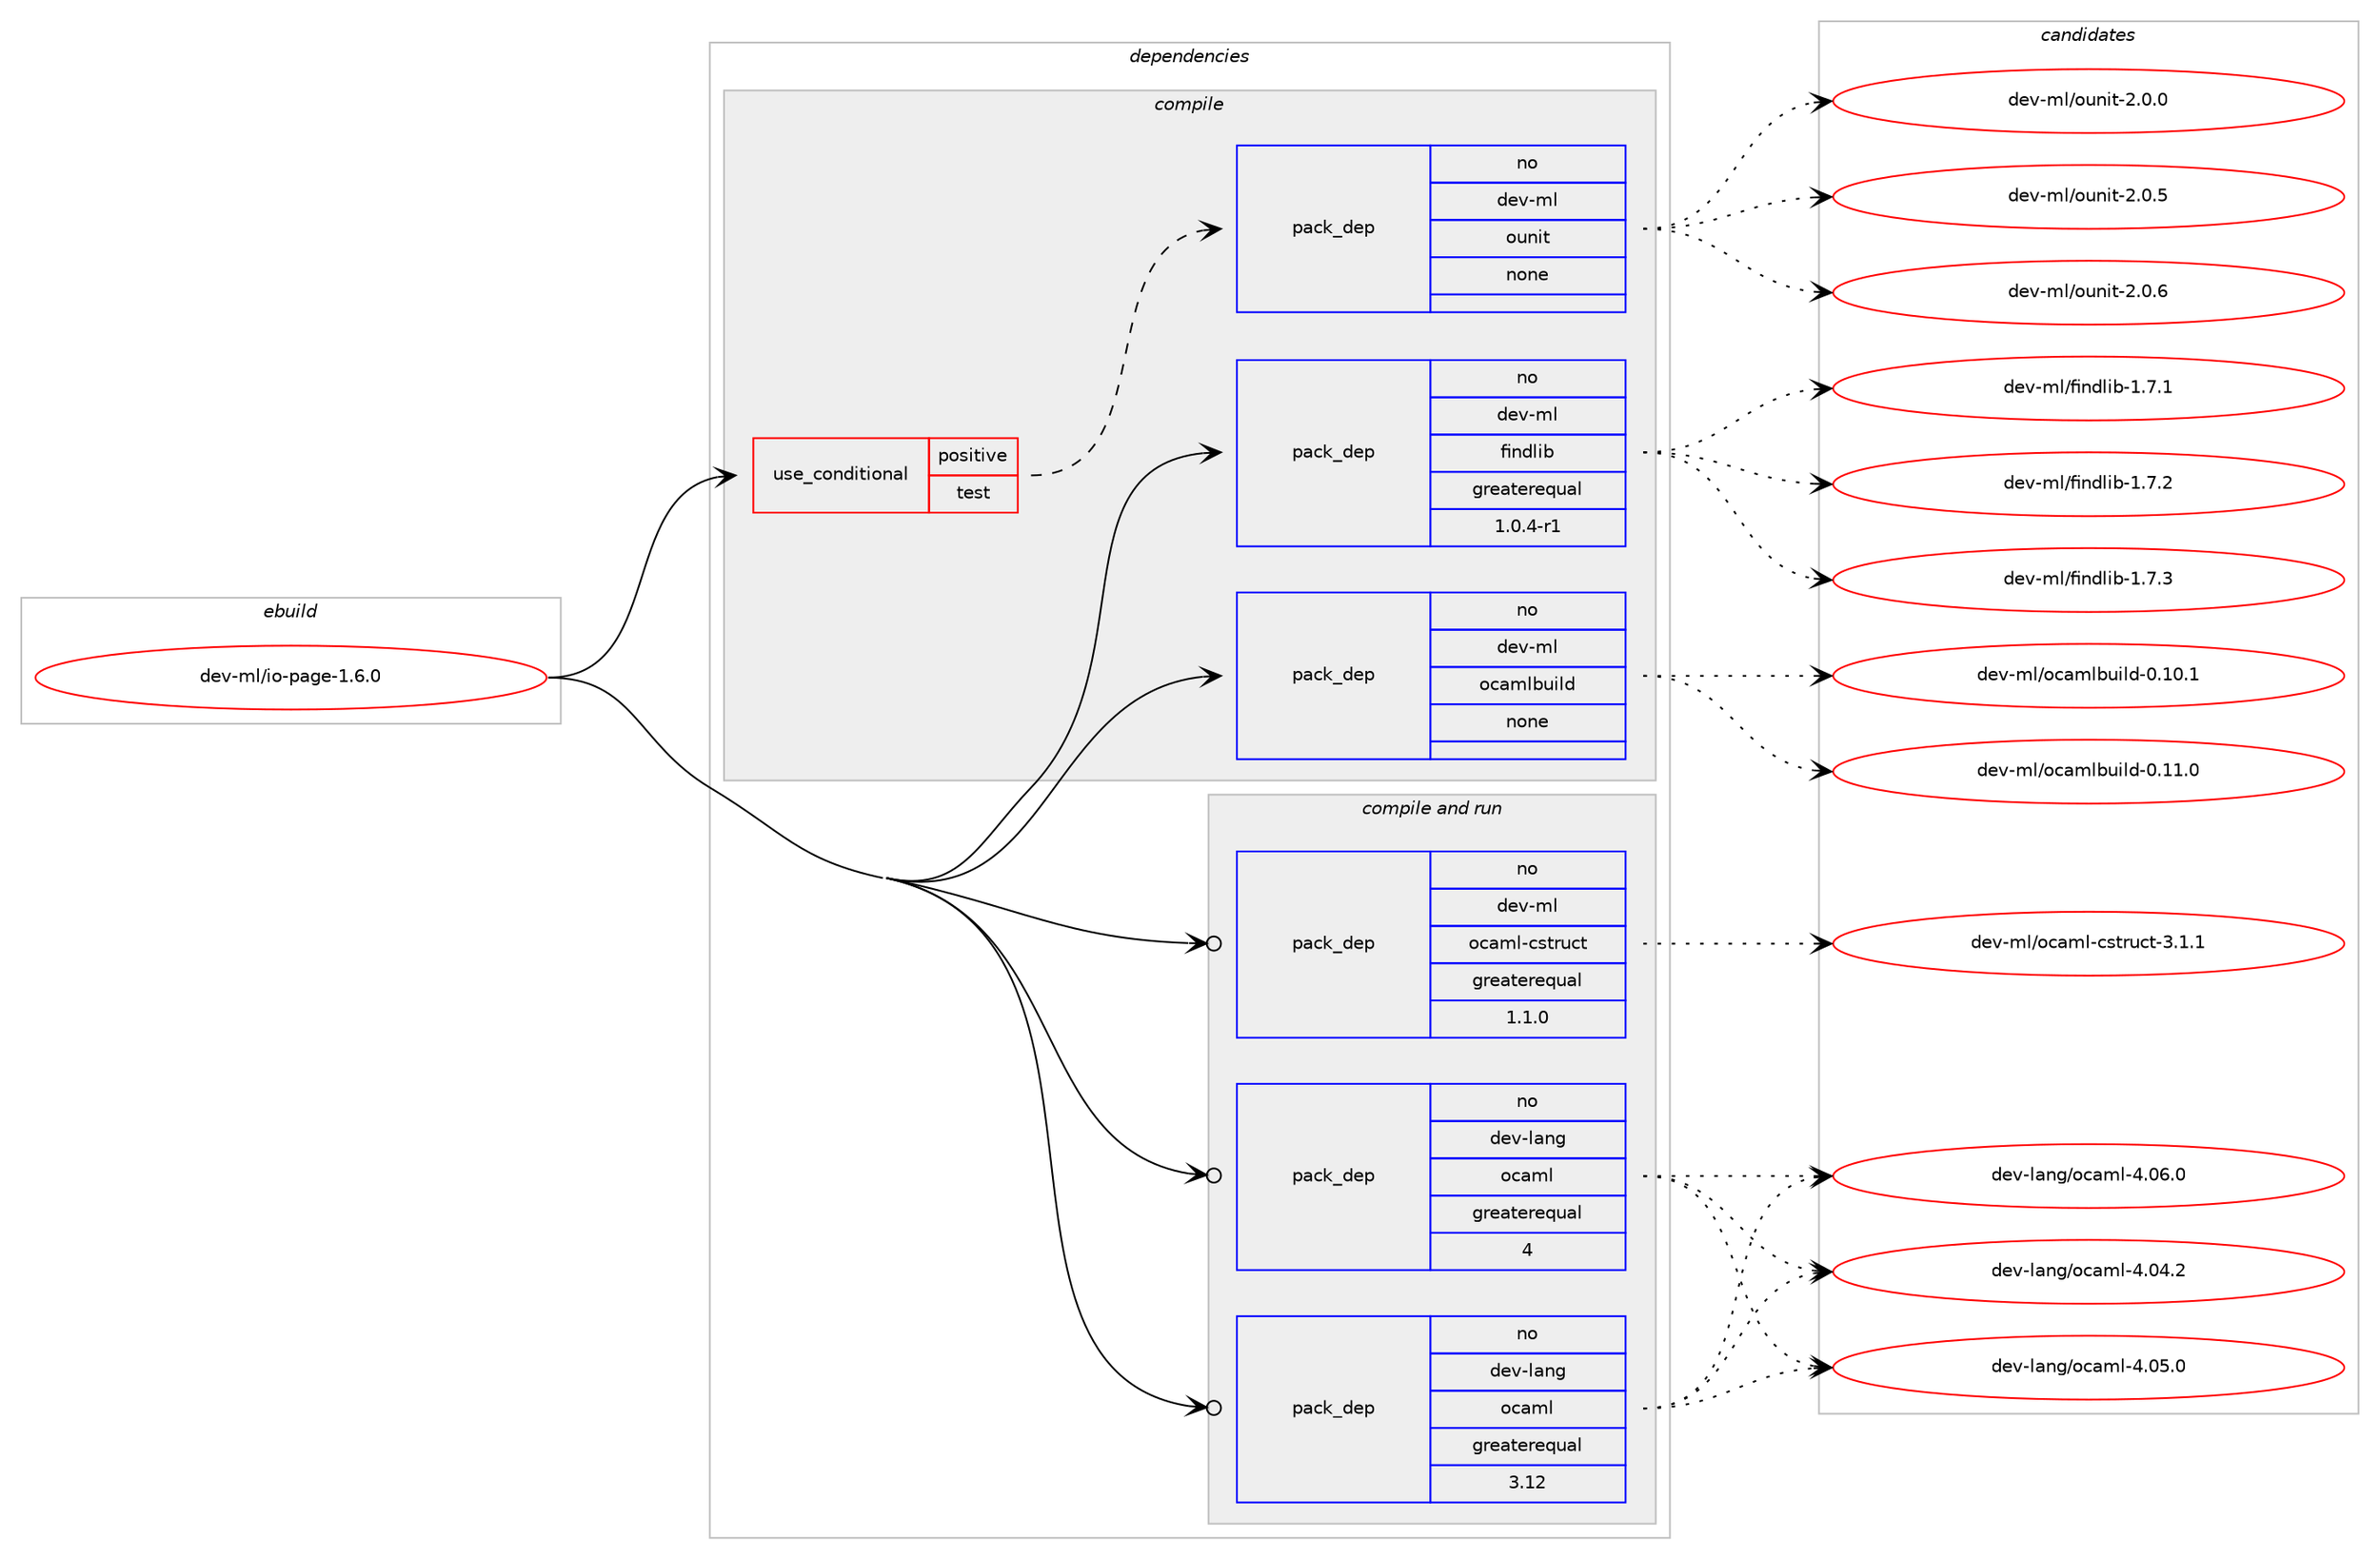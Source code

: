 digraph prolog {

# *************
# Graph options
# *************

newrank=true;
concentrate=true;
compound=true;
graph [rankdir=LR,fontname=Helvetica,fontsize=10,ranksep=1.5];#, ranksep=2.5, nodesep=0.2];
edge  [arrowhead=vee];
node  [fontname=Helvetica,fontsize=10];

# **********
# The ebuild
# **********

subgraph cluster_leftcol {
color=gray;
rank=same;
label=<<i>ebuild</i>>;
id [label="dev-ml/io-page-1.6.0", color=red, width=4, href="../dev-ml/io-page-1.6.0.svg"];
}

# ****************
# The dependencies
# ****************

subgraph cluster_midcol {
color=gray;
label=<<i>dependencies</i>>;
subgraph cluster_compile {
fillcolor="#eeeeee";
style=filled;
label=<<i>compile</i>>;
subgraph cond26478 {
dependency122507 [label=<<TABLE BORDER="0" CELLBORDER="1" CELLSPACING="0" CELLPADDING="4"><TR><TD ROWSPAN="3" CELLPADDING="10">use_conditional</TD></TR><TR><TD>positive</TD></TR><TR><TD>test</TD></TR></TABLE>>, shape=none, color=red];
subgraph pack92401 {
dependency122508 [label=<<TABLE BORDER="0" CELLBORDER="1" CELLSPACING="0" CELLPADDING="4" WIDTH="220"><TR><TD ROWSPAN="6" CELLPADDING="30">pack_dep</TD></TR><TR><TD WIDTH="110">no</TD></TR><TR><TD>dev-ml</TD></TR><TR><TD>ounit</TD></TR><TR><TD>none</TD></TR><TR><TD></TD></TR></TABLE>>, shape=none, color=blue];
}
dependency122507:e -> dependency122508:w [weight=20,style="dashed",arrowhead="vee"];
}
id:e -> dependency122507:w [weight=20,style="solid",arrowhead="vee"];
subgraph pack92402 {
dependency122509 [label=<<TABLE BORDER="0" CELLBORDER="1" CELLSPACING="0" CELLPADDING="4" WIDTH="220"><TR><TD ROWSPAN="6" CELLPADDING="30">pack_dep</TD></TR><TR><TD WIDTH="110">no</TD></TR><TR><TD>dev-ml</TD></TR><TR><TD>findlib</TD></TR><TR><TD>greaterequal</TD></TR><TR><TD>1.0.4-r1</TD></TR></TABLE>>, shape=none, color=blue];
}
id:e -> dependency122509:w [weight=20,style="solid",arrowhead="vee"];
subgraph pack92403 {
dependency122510 [label=<<TABLE BORDER="0" CELLBORDER="1" CELLSPACING="0" CELLPADDING="4" WIDTH="220"><TR><TD ROWSPAN="6" CELLPADDING="30">pack_dep</TD></TR><TR><TD WIDTH="110">no</TD></TR><TR><TD>dev-ml</TD></TR><TR><TD>ocamlbuild</TD></TR><TR><TD>none</TD></TR><TR><TD></TD></TR></TABLE>>, shape=none, color=blue];
}
id:e -> dependency122510:w [weight=20,style="solid",arrowhead="vee"];
}
subgraph cluster_compileandrun {
fillcolor="#eeeeee";
style=filled;
label=<<i>compile and run</i>>;
subgraph pack92404 {
dependency122511 [label=<<TABLE BORDER="0" CELLBORDER="1" CELLSPACING="0" CELLPADDING="4" WIDTH="220"><TR><TD ROWSPAN="6" CELLPADDING="30">pack_dep</TD></TR><TR><TD WIDTH="110">no</TD></TR><TR><TD>dev-lang</TD></TR><TR><TD>ocaml</TD></TR><TR><TD>greaterequal</TD></TR><TR><TD>3.12</TD></TR></TABLE>>, shape=none, color=blue];
}
id:e -> dependency122511:w [weight=20,style="solid",arrowhead="odotvee"];
subgraph pack92405 {
dependency122512 [label=<<TABLE BORDER="0" CELLBORDER="1" CELLSPACING="0" CELLPADDING="4" WIDTH="220"><TR><TD ROWSPAN="6" CELLPADDING="30">pack_dep</TD></TR><TR><TD WIDTH="110">no</TD></TR><TR><TD>dev-lang</TD></TR><TR><TD>ocaml</TD></TR><TR><TD>greaterequal</TD></TR><TR><TD>4</TD></TR></TABLE>>, shape=none, color=blue];
}
id:e -> dependency122512:w [weight=20,style="solid",arrowhead="odotvee"];
subgraph pack92406 {
dependency122513 [label=<<TABLE BORDER="0" CELLBORDER="1" CELLSPACING="0" CELLPADDING="4" WIDTH="220"><TR><TD ROWSPAN="6" CELLPADDING="30">pack_dep</TD></TR><TR><TD WIDTH="110">no</TD></TR><TR><TD>dev-ml</TD></TR><TR><TD>ocaml-cstruct</TD></TR><TR><TD>greaterequal</TD></TR><TR><TD>1.1.0</TD></TR></TABLE>>, shape=none, color=blue];
}
id:e -> dependency122513:w [weight=20,style="solid",arrowhead="odotvee"];
}
subgraph cluster_run {
fillcolor="#eeeeee";
style=filled;
label=<<i>run</i>>;
}
}

# **************
# The candidates
# **************

subgraph cluster_choices {
rank=same;
color=gray;
label=<<i>candidates</i>>;

subgraph choice92401 {
color=black;
nodesep=1;
choice1001011184510910847111117110105116455046484648 [label="dev-ml/ounit-2.0.0", color=red, width=4,href="../dev-ml/ounit-2.0.0.svg"];
choice1001011184510910847111117110105116455046484653 [label="dev-ml/ounit-2.0.5", color=red, width=4,href="../dev-ml/ounit-2.0.5.svg"];
choice1001011184510910847111117110105116455046484654 [label="dev-ml/ounit-2.0.6", color=red, width=4,href="../dev-ml/ounit-2.0.6.svg"];
dependency122508:e -> choice1001011184510910847111117110105116455046484648:w [style=dotted,weight="100"];
dependency122508:e -> choice1001011184510910847111117110105116455046484653:w [style=dotted,weight="100"];
dependency122508:e -> choice1001011184510910847111117110105116455046484654:w [style=dotted,weight="100"];
}
subgraph choice92402 {
color=black;
nodesep=1;
choice100101118451091084710210511010010810598454946554649 [label="dev-ml/findlib-1.7.1", color=red, width=4,href="../dev-ml/findlib-1.7.1.svg"];
choice100101118451091084710210511010010810598454946554650 [label="dev-ml/findlib-1.7.2", color=red, width=4,href="../dev-ml/findlib-1.7.2.svg"];
choice100101118451091084710210511010010810598454946554651 [label="dev-ml/findlib-1.7.3", color=red, width=4,href="../dev-ml/findlib-1.7.3.svg"];
dependency122509:e -> choice100101118451091084710210511010010810598454946554649:w [style=dotted,weight="100"];
dependency122509:e -> choice100101118451091084710210511010010810598454946554650:w [style=dotted,weight="100"];
dependency122509:e -> choice100101118451091084710210511010010810598454946554651:w [style=dotted,weight="100"];
}
subgraph choice92403 {
color=black;
nodesep=1;
choice100101118451091084711199971091089811710510810045484649484649 [label="dev-ml/ocamlbuild-0.10.1", color=red, width=4,href="../dev-ml/ocamlbuild-0.10.1.svg"];
choice100101118451091084711199971091089811710510810045484649494648 [label="dev-ml/ocamlbuild-0.11.0", color=red, width=4,href="../dev-ml/ocamlbuild-0.11.0.svg"];
dependency122510:e -> choice100101118451091084711199971091089811710510810045484649484649:w [style=dotted,weight="100"];
dependency122510:e -> choice100101118451091084711199971091089811710510810045484649494648:w [style=dotted,weight="100"];
}
subgraph choice92404 {
color=black;
nodesep=1;
choice100101118451089711010347111999710910845524648524650 [label="dev-lang/ocaml-4.04.2", color=red, width=4,href="../dev-lang/ocaml-4.04.2.svg"];
choice100101118451089711010347111999710910845524648534648 [label="dev-lang/ocaml-4.05.0", color=red, width=4,href="../dev-lang/ocaml-4.05.0.svg"];
choice100101118451089711010347111999710910845524648544648 [label="dev-lang/ocaml-4.06.0", color=red, width=4,href="../dev-lang/ocaml-4.06.0.svg"];
dependency122511:e -> choice100101118451089711010347111999710910845524648524650:w [style=dotted,weight="100"];
dependency122511:e -> choice100101118451089711010347111999710910845524648534648:w [style=dotted,weight="100"];
dependency122511:e -> choice100101118451089711010347111999710910845524648544648:w [style=dotted,weight="100"];
}
subgraph choice92405 {
color=black;
nodesep=1;
choice100101118451089711010347111999710910845524648524650 [label="dev-lang/ocaml-4.04.2", color=red, width=4,href="../dev-lang/ocaml-4.04.2.svg"];
choice100101118451089711010347111999710910845524648534648 [label="dev-lang/ocaml-4.05.0", color=red, width=4,href="../dev-lang/ocaml-4.05.0.svg"];
choice100101118451089711010347111999710910845524648544648 [label="dev-lang/ocaml-4.06.0", color=red, width=4,href="../dev-lang/ocaml-4.06.0.svg"];
dependency122512:e -> choice100101118451089711010347111999710910845524648524650:w [style=dotted,weight="100"];
dependency122512:e -> choice100101118451089711010347111999710910845524648534648:w [style=dotted,weight="100"];
dependency122512:e -> choice100101118451089711010347111999710910845524648544648:w [style=dotted,weight="100"];
}
subgraph choice92406 {
color=black;
nodesep=1;
choice10010111845109108471119997109108459911511611411799116455146494649 [label="dev-ml/ocaml-cstruct-3.1.1", color=red, width=4,href="../dev-ml/ocaml-cstruct-3.1.1.svg"];
dependency122513:e -> choice10010111845109108471119997109108459911511611411799116455146494649:w [style=dotted,weight="100"];
}
}

}
